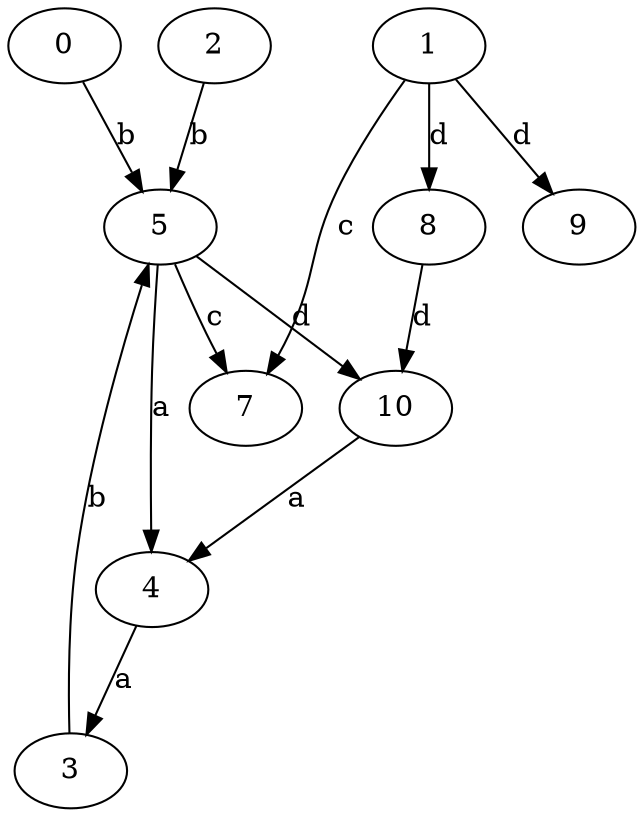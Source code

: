 strict digraph  {
2;
3;
4;
5;
0;
7;
8;
9;
10;
1;
2 -> 5  [label=b];
3 -> 5  [label=b];
4 -> 3  [label=a];
5 -> 4  [label=a];
5 -> 7  [label=c];
5 -> 10  [label=d];
0 -> 5  [label=b];
8 -> 10  [label=d];
10 -> 4  [label=a];
1 -> 7  [label=c];
1 -> 8  [label=d];
1 -> 9  [label=d];
}
